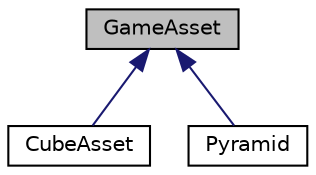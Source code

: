 digraph "GameAsset"
{
  edge [fontname="Helvetica",fontsize="10",labelfontname="Helvetica",labelfontsize="10"];
  node [fontname="Helvetica",fontsize="10",shape=record];
  Node1 [label="GameAsset",height=0.2,width=0.4,color="black", fillcolor="grey75", style="filled", fontcolor="black"];
  Node1 -> Node2 [dir="back",color="midnightblue",fontsize="10",style="solid"];
  Node2 [label="CubeAsset",height=0.2,width=0.4,color="black", fillcolor="white", style="filled",URL="$class_cube_asset.html"];
  Node1 -> Node3 [dir="back",color="midnightblue",fontsize="10",style="solid"];
  Node3 [label="Pyramid",height=0.2,width=0.4,color="black", fillcolor="white", style="filled",URL="$class_pyramid.html"];
}
